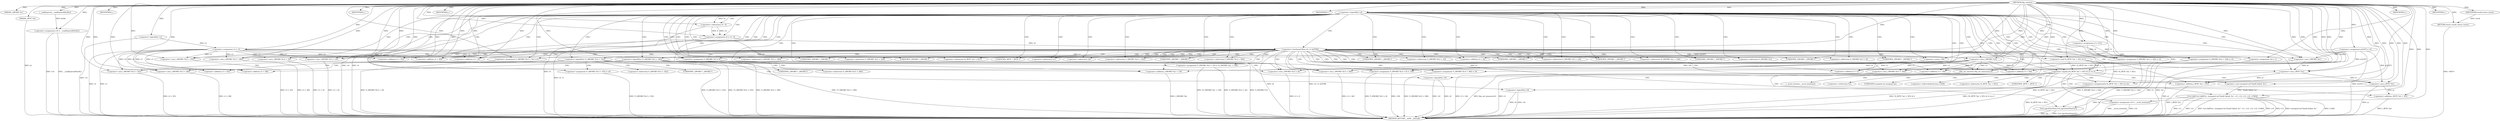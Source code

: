 digraph tftp_connect {  
"1000116" [label = "(METHOD,tftp_connect)" ]
"1000315" [label = "(METHOD_RETURN,__int64 __fastcall)" ]
"1000117" [label = "(PARAM,_QWORD *a1)" ]
"1000118" [label = "(PARAM,_BYTE *a2)" ]
"1000135" [label = "(<operator>.assignment,v16 = __readfsqword(0x28u))" ]
"1000137" [label = "(__readfsqword,__readfsqword(0x28u))" ]
"1000139" [label = "(<operator>.assignment,a1[167] = v2)" ]
"1000145" [label = "(<operator>.logicalNot,!v2)" ]
"1000147" [label = "(IDENTIFIER,L,)" ]
"1000148" [label = "(<operator>.assignment,v3 = v2)" ]
"1000152" [label = "(<operator>.logicalNot,!v4)" ]
"1000155" [label = "(<operator>.assignment,v5 = 512)" ]
"1000159" [label = "(<operator>.assignment,v6 = v4 - 8)" ]
"1000161" [label = "(<operator>.subtraction,v4 - 8)" ]
"1000164" [label = "(IDENTIFIER,L,)" ]
"1000166" [label = "(<operator>.lessEqualsThan,v6 <= 0xFFB0)" ]
"1000172" [label = "(<operator>.logicalNot,!*(_QWORD *)(v3 + 352))" ]
"1000174" [label = "(<operator>.cast,(_QWORD *)(v3 + 352))" ]
"1000176" [label = "(<operator>.addition,v3 + 352)" ]
"1000180" [label = "(<operator>.assignment,*(_QWORD *)(v3 + 352) = v8)" ]
"1000182" [label = "(<operator>.cast,(_QWORD *)(v3 + 352))" ]
"1000184" [label = "(<operator>.addition,v3 + 352)" ]
"1000189" [label = "(<operator>.logicalNot,!v8)" ]
"1000191" [label = "(IDENTIFIER,L,)" ]
"1000193" [label = "(<operator>.logicalNot,!*(_QWORD *)(v3 + 360))" ]
"1000195" [label = "(<operator>.cast,(_QWORD *)(v3 + 360))" ]
"1000197" [label = "(<operator>.addition,v3 + 360)" ]
"1000201" [label = "(<operator>.assignment,*(_QWORD *)(v3 + 360) = v9)" ]
"1000203" [label = "(<operator>.cast,(_QWORD *)(v3 + 360))" ]
"1000205" [label = "(<operator>.addition,v3 + 360)" ]
"1000210" [label = "(<operator>.logicalNot,!v9)" ]
"1000212" [label = "(IDENTIFIER,L,)" ]
"1000213" [label = "(<operator>.assignment,*(_QWORD *)(v3 + 16) = a1)" ]
"1000215" [label = "(<operator>.cast,(_QWORD *)(v3 + 16))" ]
"1000217" [label = "(<operator>.addition,v3 + 16)" ]
"1000221" [label = "(<operator>.assignment,*(_DWORD *)(v3 + 24) = *((_DWORD *)a1 + 156))" ]
"1000223" [label = "(<operator>.cast,(_DWORD *)(v3 + 24))" ]
"1000225" [label = "(<operator>.addition,v3 + 24)" ]
"1000229" [label = "(<operator>.addition,(_DWORD *)a1 + 156)" ]
"1000230" [label = "(<operator>.cast,(_DWORD *)a1)" ]
"1000234" [label = "(<operator>.assignment,*(_DWORD *)v3 = 0)" ]
"1000236" [label = "(<operator>.cast,(_DWORD *)v3)" ]
"1000240" [label = "(<operator>.assignment,*(_DWORD *)(v3 + 8) = -100)" ]
"1000242" [label = "(<operator>.cast,(_DWORD *)(v3 + 8))" ]
"1000244" [label = "(<operator>.addition,v3 + 8)" ]
"1000247" [label = "(<operator>.minus,-100)" ]
"1000249" [label = "(<operator>.assignment,*(_DWORD *)(v3 + 340) = v5)" ]
"1000251" [label = "(<operator>.cast,(_DWORD *)(v3 + 340))" ]
"1000253" [label = "(<operator>.addition,v3 + 340)" ]
"1000257" [label = "(<operator>.assignment,*(_DWORD *)(v3 + 344) = v5)" ]
"1000259" [label = "(<operator>.cast,(_DWORD *)(v3 + 344))" ]
"1000261" [label = "(<operator>.addition,v3 + 344)" ]
"1000265" [label = "(tftp_set_timeouts,tftp_set_timeouts(v3))" ]
"1000268" [label = "(<operator>.equals,(*((_BYTE *)a1 + 951) & 2) == 0)" ]
"1000269" [label = "(<operator>.and,*((_BYTE *)a1 + 951) & 2)" ]
"1000271" [label = "(<operator>.addition,(_BYTE *)a1 + 951)" ]
"1000272" [label = "(<operator>.cast,(_BYTE *)a1)" ]
"1000280" [label = "(<operator>.assignment,v10 = __errno_location())" ]
"1000283" [label = "(Curl_failf,Curl_failf(*a1, (unsigned int)\"bind() failed; %s\", v11, v12, v13, v14, v15[0]))" ]
"1000286" [label = "(<operator>.cast,(unsigned int)\"bind() failed; %s\")" ]
"1000296" [label = "(IDENTIFIER,L,)" ]
"1000297" [label = "(<operators>.assignmentOr,*((_BYTE *)a1 + 951) |= 2u)" ]
"1000299" [label = "(<operator>.addition,(_BYTE *)a1 + 951)" ]
"1000300" [label = "(<operator>.cast,(_BYTE *)a1)" ]
"1000305" [label = "(Curl_pgrsStartNow,Curl_pgrsStartNow(*a1))" ]
"1000308" [label = "(<operator>.assignment,*a2 = 1)" ]
"1000312" [label = "(IDENTIFIER,L,)" ]
"1000313" [label = "(RETURN,return result;,return result;)" ]
"1000314" [label = "(IDENTIFIER,result,return result;)" ]
"1000173" [label = "(<operator>.indirection,*(_QWORD *)(v3 + 352))" ]
"1000175" [label = "(UNKNOWN,_QWORD *,_QWORD *)" ]
"1000181" [label = "(<operator>.indirection,*(_QWORD *)(v3 + 352))" ]
"1000183" [label = "(UNKNOWN,_QWORD *,_QWORD *)" ]
"1000194" [label = "(<operator>.indirection,*(_QWORD *)(v3 + 360))" ]
"1000196" [label = "(UNKNOWN,_QWORD *,_QWORD *)" ]
"1000202" [label = "(<operator>.indirection,*(_QWORD *)(v3 + 360))" ]
"1000204" [label = "(UNKNOWN,_QWORD *,_QWORD *)" ]
"1000214" [label = "(<operator>.indirection,*(_QWORD *)(v3 + 16))" ]
"1000216" [label = "(UNKNOWN,_QWORD *,_QWORD *)" ]
"1000222" [label = "(<operator>.indirection,*(_DWORD *)(v3 + 24))" ]
"1000224" [label = "(UNKNOWN,_DWORD *,_DWORD *)" ]
"1000228" [label = "(<operator>.indirection,*((_DWORD *)a1 + 156))" ]
"1000231" [label = "(UNKNOWN,_DWORD *,_DWORD *)" ]
"1000235" [label = "(<operator>.indirection,*(_DWORD *)v3)" ]
"1000237" [label = "(UNKNOWN,_DWORD *,_DWORD *)" ]
"1000241" [label = "(<operator>.indirection,*(_DWORD *)(v3 + 8))" ]
"1000243" [label = "(UNKNOWN,_DWORD *,_DWORD *)" ]
"1000250" [label = "(<operator>.indirection,*(_DWORD *)(v3 + 340))" ]
"1000252" [label = "(UNKNOWN,_DWORD *,_DWORD *)" ]
"1000258" [label = "(<operator>.indirection,*(_DWORD *)(v3 + 344))" ]
"1000260" [label = "(UNKNOWN,_DWORD *,_DWORD *)" ]
"1000270" [label = "(<operator>.indirection,*((_BYTE *)a1 + 951))" ]
"1000273" [label = "(UNKNOWN,_BYTE *,_BYTE *)" ]
"1000282" [label = "(__errno_location,__errno_location())" ]
"1000284" [label = "(<operator>.indirection,*a1)" ]
"1000287" [label = "(UNKNOWN,unsigned int,unsigned int)" ]
"1000293" [label = "(<operator>.indirectIndexAccess,v15[0])" ]
"1000298" [label = "(<operator>.indirection,*((_BYTE *)a1 + 951))" ]
"1000301" [label = "(UNKNOWN,_BYTE *,_BYTE *)" ]
"1000306" [label = "(<operator>.indirection,*a1)" ]
"1000309" [label = "(<operator>.indirection,*a2)" ]
  "1000203" -> "1000315"  [ label = "DDG: v3 + 360"] 
  "1000213" -> "1000315"  [ label = "DDG: *(_QWORD *)(v3 + 16)"] 
  "1000283" -> "1000315"  [ label = "DDG: v15[0]"] 
  "1000221" -> "1000315"  [ label = "DDG: *((_DWORD *)a1 + 156)"] 
  "1000283" -> "1000315"  [ label = "DDG: v11"] 
  "1000180" -> "1000315"  [ label = "DDG: *(_QWORD *)(v3 + 352)"] 
  "1000166" -> "1000315"  [ label = "DDG: v6"] 
  "1000135" -> "1000315"  [ label = "DDG: v16"] 
  "1000159" -> "1000315"  [ label = "DDG: v4 - 8"] 
  "1000193" -> "1000315"  [ label = "DDG: *(_QWORD *)(v3 + 360)"] 
  "1000189" -> "1000315"  [ label = "DDG: !v8"] 
  "1000166" -> "1000315"  [ label = "DDG: v6 <= 0xFFB0"] 
  "1000242" -> "1000315"  [ label = "DDG: v3 + 8"] 
  "1000268" -> "1000315"  [ label = "DDG: *((_BYTE *)a1 + 951) & 2"] 
  "1000257" -> "1000315"  [ label = "DDG: *(_DWORD *)(v3 + 344)"] 
  "1000182" -> "1000315"  [ label = "DDG: v3 + 352"] 
  "1000118" -> "1000315"  [ label = "DDG: a2"] 
  "1000265" -> "1000315"  [ label = "DDG: tftp_set_timeouts(v3)"] 
  "1000215" -> "1000315"  [ label = "DDG: v3 + 16"] 
  "1000229" -> "1000315"  [ label = "DDG: (_DWORD *)a1"] 
  "1000210" -> "1000315"  [ label = "DDG: v9"] 
  "1000283" -> "1000315"  [ label = "DDG: v12"] 
  "1000152" -> "1000315"  [ label = "DDG: !v4"] 
  "1000283" -> "1000315"  [ label = "DDG: Curl_failf(*a1, (unsigned int)\"bind() failed; %s\", v11, v12, v13, v14, v15[0])"] 
  "1000297" -> "1000315"  [ label = "DDG: *((_BYTE *)a1 + 951)"] 
  "1000271" -> "1000315"  [ label = "DDG: (_BYTE *)a1"] 
  "1000272" -> "1000315"  [ label = "DDG: a1"] 
  "1000135" -> "1000315"  [ label = "DDG: __readfsqword(0x28u)"] 
  "1000269" -> "1000315"  [ label = "DDG: *((_BYTE *)a1 + 951)"] 
  "1000265" -> "1000315"  [ label = "DDG: v3"] 
  "1000152" -> "1000315"  [ label = "DDG: v4"] 
  "1000240" -> "1000315"  [ label = "DDG: *(_DWORD *)(v3 + 8)"] 
  "1000300" -> "1000315"  [ label = "DDG: a1"] 
  "1000249" -> "1000315"  [ label = "DDG: *(_DWORD *)(v3 + 340)"] 
  "1000268" -> "1000315"  [ label = "DDG: (*((_BYTE *)a1 + 951) & 2) == 0"] 
  "1000283" -> "1000315"  [ label = "DDG: v14"] 
  "1000148" -> "1000315"  [ label = "DDG: v2"] 
  "1000148" -> "1000315"  [ label = "DDG: v3"] 
  "1000251" -> "1000315"  [ label = "DDG: v3 + 340"] 
  "1000280" -> "1000315"  [ label = "DDG: __errno_location()"] 
  "1000240" -> "1000315"  [ label = "DDG: -100"] 
  "1000189" -> "1000315"  [ label = "DDG: v8"] 
  "1000221" -> "1000315"  [ label = "DDG: *(_DWORD *)(v3 + 24)"] 
  "1000193" -> "1000315"  [ label = "DDG: !*(_QWORD *)(v3 + 360)"] 
  "1000259" -> "1000315"  [ label = "DDG: v3 + 344"] 
  "1000223" -> "1000315"  [ label = "DDG: v3 + 24"] 
  "1000283" -> "1000315"  [ label = "DDG: v13"] 
  "1000283" -> "1000315"  [ label = "DDG: (unsigned int)\"bind() failed; %s\""] 
  "1000280" -> "1000315"  [ label = "DDG: v10"] 
  "1000305" -> "1000315"  [ label = "DDG: *a1"] 
  "1000299" -> "1000315"  [ label = "DDG: (_BYTE *)a1"] 
  "1000174" -> "1000315"  [ label = "DDG: v3 + 352"] 
  "1000139" -> "1000315"  [ label = "DDG: a1[167]"] 
  "1000257" -> "1000315"  [ label = "DDG: v5"] 
  "1000145" -> "1000315"  [ label = "DDG: !v2"] 
  "1000210" -> "1000315"  [ label = "DDG: !v9"] 
  "1000305" -> "1000315"  [ label = "DDG: Curl_pgrsStartNow(*a1)"] 
  "1000172" -> "1000315"  [ label = "DDG: *(_QWORD *)(v3 + 352)"] 
  "1000308" -> "1000315"  [ label = "DDG: *a2"] 
  "1000172" -> "1000315"  [ label = "DDG: !*(_QWORD *)(v3 + 352)"] 
  "1000201" -> "1000315"  [ label = "DDG: *(_QWORD *)(v3 + 360)"] 
  "1000195" -> "1000315"  [ label = "DDG: v3 + 360"] 
  "1000234" -> "1000315"  [ label = "DDG: *(_DWORD *)v3"] 
  "1000161" -> "1000315"  [ label = "DDG: v4"] 
  "1000313" -> "1000315"  [ label = "DDG: <RET>"] 
  "1000116" -> "1000117"  [ label = "DDG: "] 
  "1000116" -> "1000118"  [ label = "DDG: "] 
  "1000137" -> "1000135"  [ label = "DDG: 0x28u"] 
  "1000116" -> "1000135"  [ label = "DDG: "] 
  "1000116" -> "1000137"  [ label = "DDG: "] 
  "1000116" -> "1000139"  [ label = "DDG: "] 
  "1000116" -> "1000145"  [ label = "DDG: "] 
  "1000116" -> "1000147"  [ label = "DDG: "] 
  "1000145" -> "1000148"  [ label = "DDG: v2"] 
  "1000116" -> "1000148"  [ label = "DDG: "] 
  "1000116" -> "1000152"  [ label = "DDG: "] 
  "1000116" -> "1000155"  [ label = "DDG: "] 
  "1000161" -> "1000159"  [ label = "DDG: v4"] 
  "1000161" -> "1000159"  [ label = "DDG: 8"] 
  "1000116" -> "1000159"  [ label = "DDG: "] 
  "1000152" -> "1000161"  [ label = "DDG: v4"] 
  "1000116" -> "1000161"  [ label = "DDG: "] 
  "1000116" -> "1000164"  [ label = "DDG: "] 
  "1000159" -> "1000166"  [ label = "DDG: v6"] 
  "1000116" -> "1000166"  [ label = "DDG: "] 
  "1000148" -> "1000174"  [ label = "DDG: v3"] 
  "1000116" -> "1000174"  [ label = "DDG: "] 
  "1000148" -> "1000176"  [ label = "DDG: v3"] 
  "1000116" -> "1000176"  [ label = "DDG: "] 
  "1000116" -> "1000180"  [ label = "DDG: "] 
  "1000116" -> "1000182"  [ label = "DDG: "] 
  "1000148" -> "1000182"  [ label = "DDG: v3"] 
  "1000116" -> "1000184"  [ label = "DDG: "] 
  "1000148" -> "1000184"  [ label = "DDG: v3"] 
  "1000116" -> "1000189"  [ label = "DDG: "] 
  "1000116" -> "1000191"  [ label = "DDG: "] 
  "1000116" -> "1000195"  [ label = "DDG: "] 
  "1000148" -> "1000195"  [ label = "DDG: v3"] 
  "1000116" -> "1000197"  [ label = "DDG: "] 
  "1000148" -> "1000197"  [ label = "DDG: v3"] 
  "1000116" -> "1000201"  [ label = "DDG: "] 
  "1000116" -> "1000203"  [ label = "DDG: "] 
  "1000148" -> "1000203"  [ label = "DDG: v3"] 
  "1000116" -> "1000205"  [ label = "DDG: "] 
  "1000148" -> "1000205"  [ label = "DDG: v3"] 
  "1000116" -> "1000210"  [ label = "DDG: "] 
  "1000116" -> "1000212"  [ label = "DDG: "] 
  "1000139" -> "1000213"  [ label = "DDG: a1[167]"] 
  "1000116" -> "1000213"  [ label = "DDG: "] 
  "1000116" -> "1000215"  [ label = "DDG: "] 
  "1000148" -> "1000215"  [ label = "DDG: v3"] 
  "1000116" -> "1000217"  [ label = "DDG: "] 
  "1000148" -> "1000217"  [ label = "DDG: v3"] 
  "1000116" -> "1000223"  [ label = "DDG: "] 
  "1000148" -> "1000223"  [ label = "DDG: v3"] 
  "1000116" -> "1000225"  [ label = "DDG: "] 
  "1000148" -> "1000225"  [ label = "DDG: v3"] 
  "1000230" -> "1000229"  [ label = "DDG: a1"] 
  "1000139" -> "1000230"  [ label = "DDG: a1[167]"] 
  "1000116" -> "1000230"  [ label = "DDG: "] 
  "1000116" -> "1000229"  [ label = "DDG: "] 
  "1000116" -> "1000234"  [ label = "DDG: "] 
  "1000116" -> "1000236"  [ label = "DDG: "] 
  "1000148" -> "1000236"  [ label = "DDG: v3"] 
  "1000247" -> "1000240"  [ label = "DDG: 100"] 
  "1000236" -> "1000242"  [ label = "DDG: v3"] 
  "1000116" -> "1000242"  [ label = "DDG: "] 
  "1000236" -> "1000244"  [ label = "DDG: v3"] 
  "1000116" -> "1000244"  [ label = "DDG: "] 
  "1000116" -> "1000247"  [ label = "DDG: "] 
  "1000155" -> "1000249"  [ label = "DDG: v5"] 
  "1000116" -> "1000249"  [ label = "DDG: "] 
  "1000116" -> "1000251"  [ label = "DDG: "] 
  "1000236" -> "1000251"  [ label = "DDG: v3"] 
  "1000116" -> "1000253"  [ label = "DDG: "] 
  "1000236" -> "1000253"  [ label = "DDG: v3"] 
  "1000116" -> "1000257"  [ label = "DDG: "] 
  "1000155" -> "1000257"  [ label = "DDG: v5"] 
  "1000116" -> "1000259"  [ label = "DDG: "] 
  "1000236" -> "1000259"  [ label = "DDG: v3"] 
  "1000116" -> "1000261"  [ label = "DDG: "] 
  "1000236" -> "1000261"  [ label = "DDG: v3"] 
  "1000116" -> "1000265"  [ label = "DDG: "] 
  "1000236" -> "1000265"  [ label = "DDG: v3"] 
  "1000269" -> "1000268"  [ label = "DDG: *((_BYTE *)a1 + 951)"] 
  "1000269" -> "1000268"  [ label = "DDG: 2"] 
  "1000272" -> "1000271"  [ label = "DDG: a1"] 
  "1000230" -> "1000272"  [ label = "DDG: a1"] 
  "1000139" -> "1000272"  [ label = "DDG: a1[167]"] 
  "1000116" -> "1000272"  [ label = "DDG: "] 
  "1000116" -> "1000271"  [ label = "DDG: "] 
  "1000116" -> "1000269"  [ label = "DDG: "] 
  "1000116" -> "1000268"  [ label = "DDG: "] 
  "1000116" -> "1000280"  [ label = "DDG: "] 
  "1000286" -> "1000283"  [ label = "DDG: \"bind() failed; %s\""] 
  "1000116" -> "1000286"  [ label = "DDG: "] 
  "1000116" -> "1000283"  [ label = "DDG: "] 
  "1000116" -> "1000296"  [ label = "DDG: "] 
  "1000116" -> "1000297"  [ label = "DDG: "] 
  "1000269" -> "1000297"  [ label = "DDG: *((_BYTE *)a1 + 951)"] 
  "1000300" -> "1000299"  [ label = "DDG: a1"] 
  "1000272" -> "1000300"  [ label = "DDG: a1"] 
  "1000139" -> "1000300"  [ label = "DDG: a1[167]"] 
  "1000116" -> "1000300"  [ label = "DDG: "] 
  "1000116" -> "1000299"  [ label = "DDG: "] 
  "1000283" -> "1000305"  [ label = "DDG: *a1"] 
  "1000116" -> "1000308"  [ label = "DDG: "] 
  "1000116" -> "1000312"  [ label = "DDG: "] 
  "1000314" -> "1000313"  [ label = "DDG: result"] 
  "1000116" -> "1000313"  [ label = "DDG: "] 
  "1000116" -> "1000314"  [ label = "DDG: "] 
  "1000152" -> "1000176"  [ label = "CDG: "] 
  "1000152" -> "1000175"  [ label = "CDG: "] 
  "1000152" -> "1000174"  [ label = "CDG: "] 
  "1000152" -> "1000173"  [ label = "CDG: "] 
  "1000152" -> "1000172"  [ label = "CDG: "] 
  "1000152" -> "1000166"  [ label = "CDG: "] 
  "1000152" -> "1000161"  [ label = "CDG: "] 
  "1000152" -> "1000197"  [ label = "CDG: "] 
  "1000152" -> "1000196"  [ label = "CDG: "] 
  "1000152" -> "1000195"  [ label = "CDG: "] 
  "1000152" -> "1000194"  [ label = "CDG: "] 
  "1000152" -> "1000193"  [ label = "CDG: "] 
  "1000152" -> "1000224"  [ label = "CDG: "] 
  "1000152" -> "1000223"  [ label = "CDG: "] 
  "1000152" -> "1000222"  [ label = "CDG: "] 
  "1000152" -> "1000221"  [ label = "CDG: "] 
  "1000152" -> "1000217"  [ label = "CDG: "] 
  "1000152" -> "1000216"  [ label = "CDG: "] 
  "1000152" -> "1000215"  [ label = "CDG: "] 
  "1000152" -> "1000214"  [ label = "CDG: "] 
  "1000152" -> "1000213"  [ label = "CDG: "] 
  "1000152" -> "1000240"  [ label = "CDG: "] 
  "1000152" -> "1000237"  [ label = "CDG: "] 
  "1000152" -> "1000236"  [ label = "CDG: "] 
  "1000152" -> "1000235"  [ label = "CDG: "] 
  "1000152" -> "1000234"  [ label = "CDG: "] 
  "1000152" -> "1000231"  [ label = "CDG: "] 
  "1000152" -> "1000230"  [ label = "CDG: "] 
  "1000152" -> "1000229"  [ label = "CDG: "] 
  "1000152" -> "1000228"  [ label = "CDG: "] 
  "1000152" -> "1000225"  [ label = "CDG: "] 
  "1000152" -> "1000253"  [ label = "CDG: "] 
  "1000152" -> "1000252"  [ label = "CDG: "] 
  "1000152" -> "1000251"  [ label = "CDG: "] 
  "1000152" -> "1000250"  [ label = "CDG: "] 
  "1000152" -> "1000249"  [ label = "CDG: "] 
  "1000152" -> "1000247"  [ label = "CDG: "] 
  "1000152" -> "1000244"  [ label = "CDG: "] 
  "1000152" -> "1000243"  [ label = "CDG: "] 
  "1000152" -> "1000242"  [ label = "CDG: "] 
  "1000152" -> "1000241"  [ label = "CDG: "] 
  "1000152" -> "1000272"  [ label = "CDG: "] 
  "1000152" -> "1000271"  [ label = "CDG: "] 
  "1000152" -> "1000270"  [ label = "CDG: "] 
  "1000152" -> "1000269"  [ label = "CDG: "] 
  "1000152" -> "1000268"  [ label = "CDG: "] 
  "1000152" -> "1000265"  [ label = "CDG: "] 
  "1000152" -> "1000261"  [ label = "CDG: "] 
  "1000152" -> "1000260"  [ label = "CDG: "] 
  "1000152" -> "1000259"  [ label = "CDG: "] 
  "1000152" -> "1000258"  [ label = "CDG: "] 
  "1000152" -> "1000257"  [ label = "CDG: "] 
  "1000152" -> "1000273"  [ label = "CDG: "] 
  "1000152" -> "1000309"  [ label = "CDG: "] 
  "1000152" -> "1000308"  [ label = "CDG: "] 
  "1000152" -> "1000306"  [ label = "CDG: "] 
  "1000152" -> "1000305"  [ label = "CDG: "] 
  "1000152" -> "1000159"  [ label = "CDG: "] 
  "1000152" -> "1000155"  [ label = "CDG: "] 
  "1000166" -> "1000176"  [ label = "CDG: "] 
  "1000166" -> "1000175"  [ label = "CDG: "] 
  "1000166" -> "1000174"  [ label = "CDG: "] 
  "1000166" -> "1000173"  [ label = "CDG: "] 
  "1000166" -> "1000172"  [ label = "CDG: "] 
  "1000166" -> "1000197"  [ label = "CDG: "] 
  "1000166" -> "1000196"  [ label = "CDG: "] 
  "1000166" -> "1000195"  [ label = "CDG: "] 
  "1000166" -> "1000194"  [ label = "CDG: "] 
  "1000166" -> "1000193"  [ label = "CDG: "] 
  "1000166" -> "1000224"  [ label = "CDG: "] 
  "1000166" -> "1000223"  [ label = "CDG: "] 
  "1000166" -> "1000222"  [ label = "CDG: "] 
  "1000166" -> "1000221"  [ label = "CDG: "] 
  "1000166" -> "1000217"  [ label = "CDG: "] 
  "1000166" -> "1000216"  [ label = "CDG: "] 
  "1000166" -> "1000215"  [ label = "CDG: "] 
  "1000166" -> "1000214"  [ label = "CDG: "] 
  "1000166" -> "1000213"  [ label = "CDG: "] 
  "1000166" -> "1000240"  [ label = "CDG: "] 
  "1000166" -> "1000237"  [ label = "CDG: "] 
  "1000166" -> "1000236"  [ label = "CDG: "] 
  "1000166" -> "1000235"  [ label = "CDG: "] 
  "1000166" -> "1000234"  [ label = "CDG: "] 
  "1000166" -> "1000231"  [ label = "CDG: "] 
  "1000166" -> "1000230"  [ label = "CDG: "] 
  "1000166" -> "1000229"  [ label = "CDG: "] 
  "1000166" -> "1000228"  [ label = "CDG: "] 
  "1000166" -> "1000225"  [ label = "CDG: "] 
  "1000166" -> "1000253"  [ label = "CDG: "] 
  "1000166" -> "1000252"  [ label = "CDG: "] 
  "1000166" -> "1000251"  [ label = "CDG: "] 
  "1000166" -> "1000250"  [ label = "CDG: "] 
  "1000166" -> "1000249"  [ label = "CDG: "] 
  "1000166" -> "1000247"  [ label = "CDG: "] 
  "1000166" -> "1000244"  [ label = "CDG: "] 
  "1000166" -> "1000243"  [ label = "CDG: "] 
  "1000166" -> "1000242"  [ label = "CDG: "] 
  "1000166" -> "1000241"  [ label = "CDG: "] 
  "1000166" -> "1000272"  [ label = "CDG: "] 
  "1000166" -> "1000271"  [ label = "CDG: "] 
  "1000166" -> "1000270"  [ label = "CDG: "] 
  "1000166" -> "1000269"  [ label = "CDG: "] 
  "1000166" -> "1000268"  [ label = "CDG: "] 
  "1000166" -> "1000265"  [ label = "CDG: "] 
  "1000166" -> "1000261"  [ label = "CDG: "] 
  "1000166" -> "1000260"  [ label = "CDG: "] 
  "1000166" -> "1000259"  [ label = "CDG: "] 
  "1000166" -> "1000258"  [ label = "CDG: "] 
  "1000166" -> "1000257"  [ label = "CDG: "] 
  "1000166" -> "1000273"  [ label = "CDG: "] 
  "1000166" -> "1000309"  [ label = "CDG: "] 
  "1000166" -> "1000308"  [ label = "CDG: "] 
  "1000166" -> "1000306"  [ label = "CDG: "] 
  "1000166" -> "1000305"  [ label = "CDG: "] 
  "1000172" -> "1000189"  [ label = "CDG: "] 
  "1000172" -> "1000184"  [ label = "CDG: "] 
  "1000172" -> "1000183"  [ label = "CDG: "] 
  "1000172" -> "1000182"  [ label = "CDG: "] 
  "1000172" -> "1000181"  [ label = "CDG: "] 
  "1000172" -> "1000180"  [ label = "CDG: "] 
  "1000193" -> "1000205"  [ label = "CDG: "] 
  "1000193" -> "1000204"  [ label = "CDG: "] 
  "1000193" -> "1000203"  [ label = "CDG: "] 
  "1000193" -> "1000202"  [ label = "CDG: "] 
  "1000193" -> "1000201"  [ label = "CDG: "] 
  "1000193" -> "1000210"  [ label = "CDG: "] 
  "1000268" -> "1000287"  [ label = "CDG: "] 
  "1000268" -> "1000286"  [ label = "CDG: "] 
  "1000268" -> "1000284"  [ label = "CDG: "] 
  "1000268" -> "1000283"  [ label = "CDG: "] 
  "1000268" -> "1000282"  [ label = "CDG: "] 
  "1000268" -> "1000280"  [ label = "CDG: "] 
  "1000268" -> "1000301"  [ label = "CDG: "] 
  "1000268" -> "1000300"  [ label = "CDG: "] 
  "1000268" -> "1000299"  [ label = "CDG: "] 
  "1000268" -> "1000298"  [ label = "CDG: "] 
  "1000268" -> "1000297"  [ label = "CDG: "] 
  "1000268" -> "1000293"  [ label = "CDG: "] 
}
